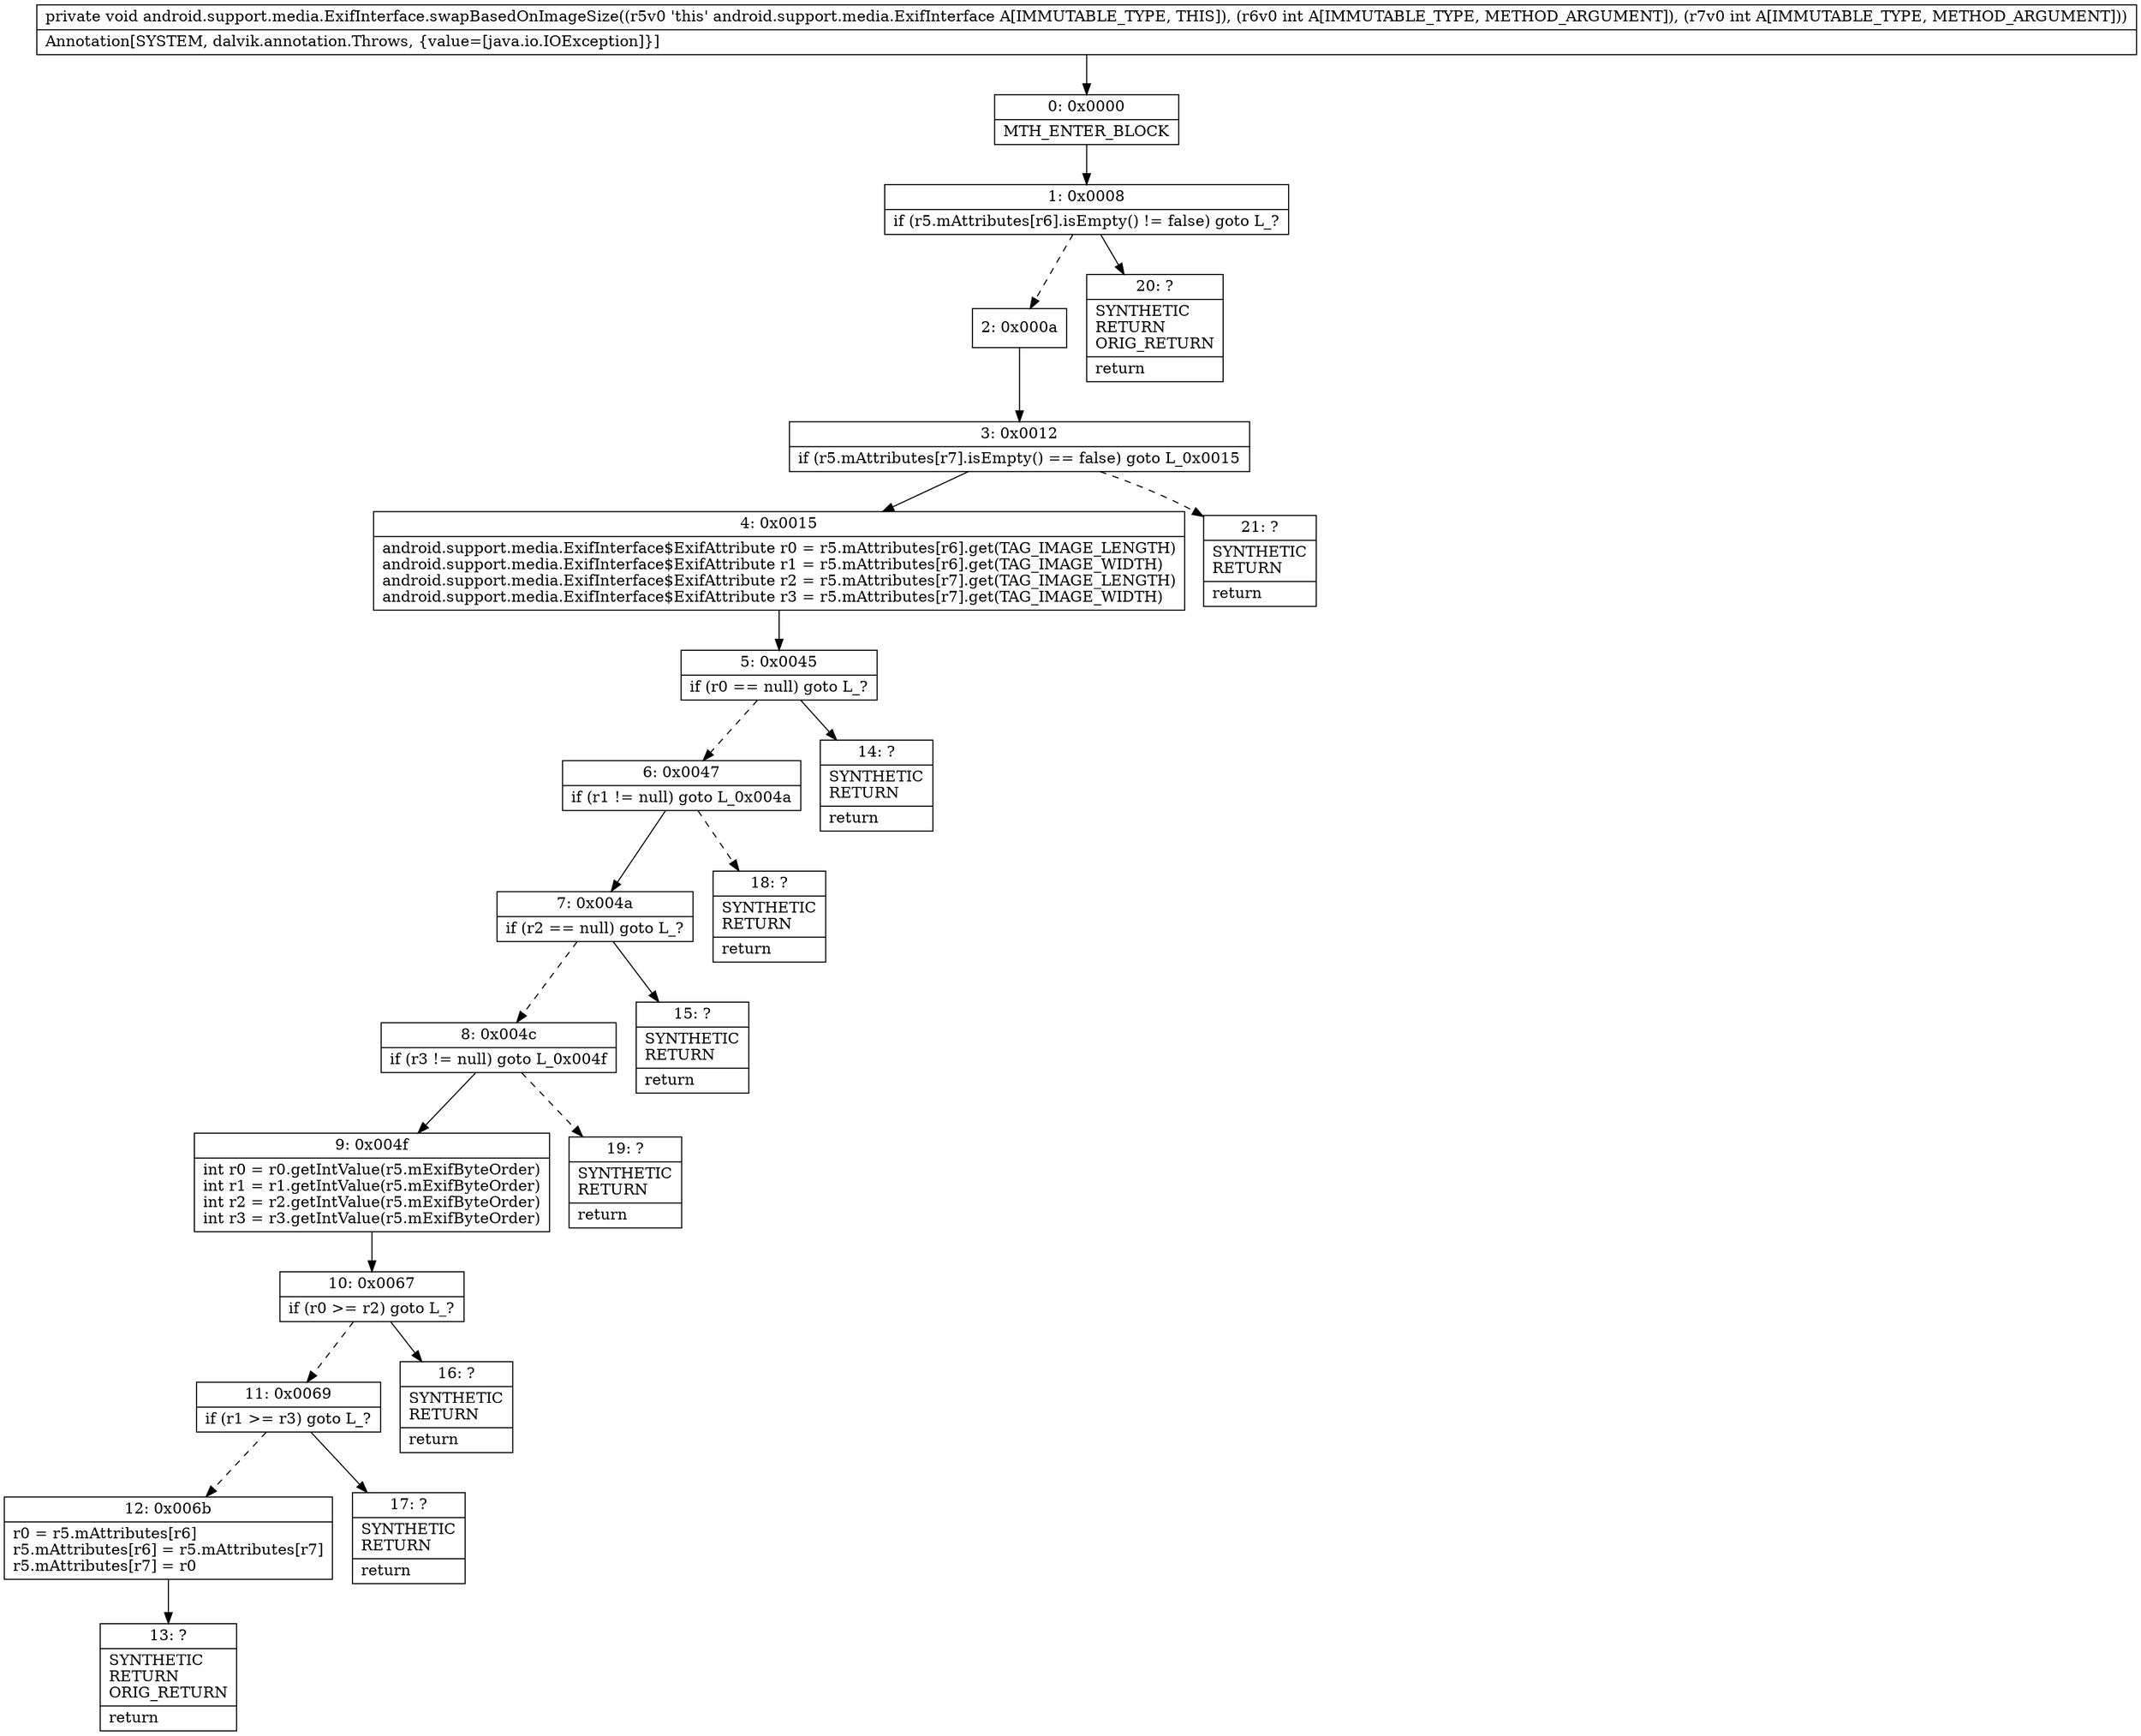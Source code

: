 digraph "CFG forandroid.support.media.ExifInterface.swapBasedOnImageSize(II)V" {
Node_0 [shape=record,label="{0\:\ 0x0000|MTH_ENTER_BLOCK\l}"];
Node_1 [shape=record,label="{1\:\ 0x0008|if (r5.mAttributes[r6].isEmpty() != false) goto L_?\l}"];
Node_2 [shape=record,label="{2\:\ 0x000a}"];
Node_3 [shape=record,label="{3\:\ 0x0012|if (r5.mAttributes[r7].isEmpty() == false) goto L_0x0015\l}"];
Node_4 [shape=record,label="{4\:\ 0x0015|android.support.media.ExifInterface$ExifAttribute r0 = r5.mAttributes[r6].get(TAG_IMAGE_LENGTH)\landroid.support.media.ExifInterface$ExifAttribute r1 = r5.mAttributes[r6].get(TAG_IMAGE_WIDTH)\landroid.support.media.ExifInterface$ExifAttribute r2 = r5.mAttributes[r7].get(TAG_IMAGE_LENGTH)\landroid.support.media.ExifInterface$ExifAttribute r3 = r5.mAttributes[r7].get(TAG_IMAGE_WIDTH)\l}"];
Node_5 [shape=record,label="{5\:\ 0x0045|if (r0 == null) goto L_?\l}"];
Node_6 [shape=record,label="{6\:\ 0x0047|if (r1 != null) goto L_0x004a\l}"];
Node_7 [shape=record,label="{7\:\ 0x004a|if (r2 == null) goto L_?\l}"];
Node_8 [shape=record,label="{8\:\ 0x004c|if (r3 != null) goto L_0x004f\l}"];
Node_9 [shape=record,label="{9\:\ 0x004f|int r0 = r0.getIntValue(r5.mExifByteOrder)\lint r1 = r1.getIntValue(r5.mExifByteOrder)\lint r2 = r2.getIntValue(r5.mExifByteOrder)\lint r3 = r3.getIntValue(r5.mExifByteOrder)\l}"];
Node_10 [shape=record,label="{10\:\ 0x0067|if (r0 \>= r2) goto L_?\l}"];
Node_11 [shape=record,label="{11\:\ 0x0069|if (r1 \>= r3) goto L_?\l}"];
Node_12 [shape=record,label="{12\:\ 0x006b|r0 = r5.mAttributes[r6]\lr5.mAttributes[r6] = r5.mAttributes[r7]\lr5.mAttributes[r7] = r0\l}"];
Node_13 [shape=record,label="{13\:\ ?|SYNTHETIC\lRETURN\lORIG_RETURN\l|return\l}"];
Node_14 [shape=record,label="{14\:\ ?|SYNTHETIC\lRETURN\l|return\l}"];
Node_15 [shape=record,label="{15\:\ ?|SYNTHETIC\lRETURN\l|return\l}"];
Node_16 [shape=record,label="{16\:\ ?|SYNTHETIC\lRETURN\l|return\l}"];
Node_17 [shape=record,label="{17\:\ ?|SYNTHETIC\lRETURN\l|return\l}"];
Node_18 [shape=record,label="{18\:\ ?|SYNTHETIC\lRETURN\l|return\l}"];
Node_19 [shape=record,label="{19\:\ ?|SYNTHETIC\lRETURN\l|return\l}"];
Node_20 [shape=record,label="{20\:\ ?|SYNTHETIC\lRETURN\lORIG_RETURN\l|return\l}"];
Node_21 [shape=record,label="{21\:\ ?|SYNTHETIC\lRETURN\l|return\l}"];
MethodNode[shape=record,label="{private void android.support.media.ExifInterface.swapBasedOnImageSize((r5v0 'this' android.support.media.ExifInterface A[IMMUTABLE_TYPE, THIS]), (r6v0 int A[IMMUTABLE_TYPE, METHOD_ARGUMENT]), (r7v0 int A[IMMUTABLE_TYPE, METHOD_ARGUMENT]))  | Annotation[SYSTEM, dalvik.annotation.Throws, \{value=[java.io.IOException]\}]\l}"];
MethodNode -> Node_0;
Node_0 -> Node_1;
Node_1 -> Node_2[style=dashed];
Node_1 -> Node_20;
Node_2 -> Node_3;
Node_3 -> Node_4;
Node_3 -> Node_21[style=dashed];
Node_4 -> Node_5;
Node_5 -> Node_6[style=dashed];
Node_5 -> Node_14;
Node_6 -> Node_7;
Node_6 -> Node_18[style=dashed];
Node_7 -> Node_8[style=dashed];
Node_7 -> Node_15;
Node_8 -> Node_9;
Node_8 -> Node_19[style=dashed];
Node_9 -> Node_10;
Node_10 -> Node_11[style=dashed];
Node_10 -> Node_16;
Node_11 -> Node_12[style=dashed];
Node_11 -> Node_17;
Node_12 -> Node_13;
}

